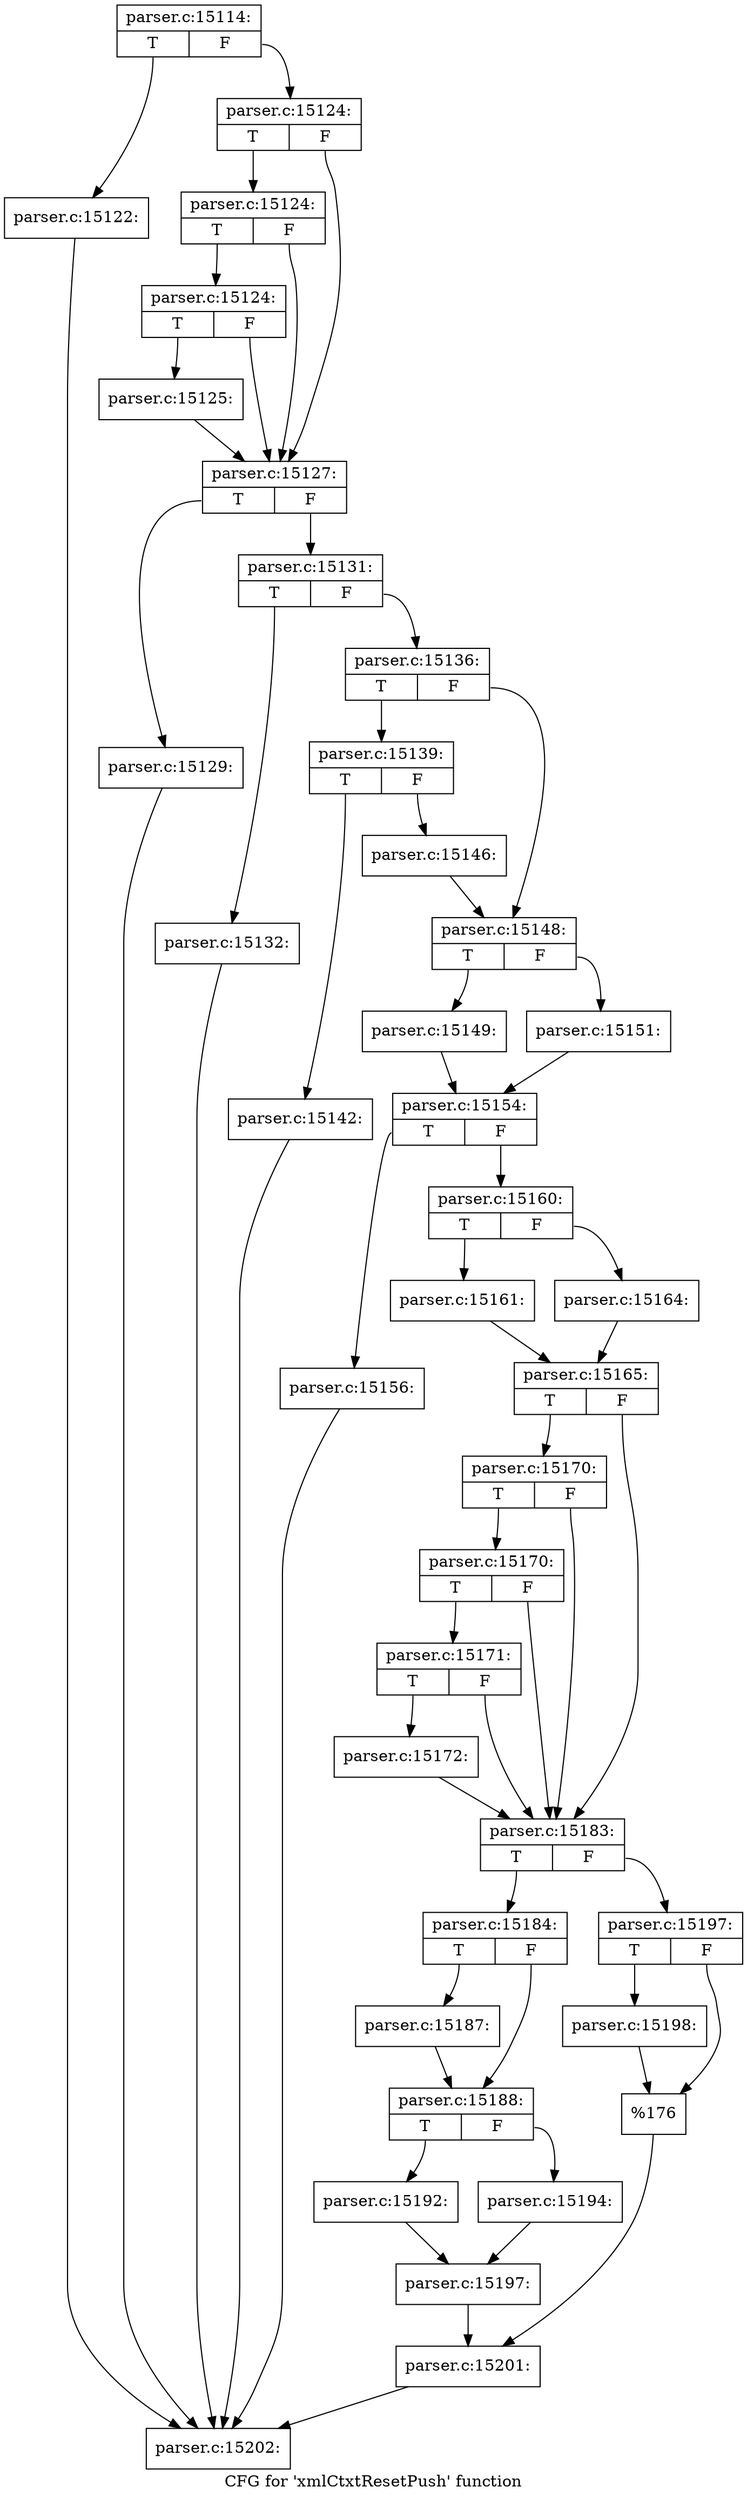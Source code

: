 digraph "CFG for 'xmlCtxtResetPush' function" {
	label="CFG for 'xmlCtxtResetPush' function";

	Node0x5fb1340 [shape=record,label="{parser.c:15114:|{<s0>T|<s1>F}}"];
	Node0x5fb1340:s0 -> Node0x5fb3b60;
	Node0x5fb1340:s1 -> Node0x5fb3bb0;
	Node0x5fb3b60 [shape=record,label="{parser.c:15122:}"];
	Node0x5fb3b60 -> Node0x5b8e960;
	Node0x5fb3bb0 [shape=record,label="{parser.c:15124:|{<s0>T|<s1>F}}"];
	Node0x5fb3bb0:s0 -> Node0x5fb4160;
	Node0x5fb3bb0:s1 -> Node0x5fb4090;
	Node0x5fb4160 [shape=record,label="{parser.c:15124:|{<s0>T|<s1>F}}"];
	Node0x5fb4160:s0 -> Node0x5fb40e0;
	Node0x5fb4160:s1 -> Node0x5fb4090;
	Node0x5fb40e0 [shape=record,label="{parser.c:15124:|{<s0>T|<s1>F}}"];
	Node0x5fb40e0:s0 -> Node0x5fb4040;
	Node0x5fb40e0:s1 -> Node0x5fb4090;
	Node0x5fb4040 [shape=record,label="{parser.c:15125:}"];
	Node0x5fb4040 -> Node0x5fb4090;
	Node0x5fb4090 [shape=record,label="{parser.c:15127:|{<s0>T|<s1>F}}"];
	Node0x5fb4090:s0 -> Node0x5fb4e70;
	Node0x5fb4090:s1 -> Node0x5fb4ec0;
	Node0x5fb4e70 [shape=record,label="{parser.c:15129:}"];
	Node0x5fb4e70 -> Node0x5b8e960;
	Node0x5fb4ec0 [shape=record,label="{parser.c:15131:|{<s0>T|<s1>F}}"];
	Node0x5fb4ec0:s0 -> Node0x5fb5350;
	Node0x5fb4ec0:s1 -> Node0x5fb53a0;
	Node0x5fb5350 [shape=record,label="{parser.c:15132:}"];
	Node0x5fb5350 -> Node0x5b8e960;
	Node0x5fb53a0 [shape=record,label="{parser.c:15136:|{<s0>T|<s1>F}}"];
	Node0x5fb53a0:s0 -> Node0x5fb5ba0;
	Node0x5fb53a0:s1 -> Node0x5fb5bf0;
	Node0x5fb5ba0 [shape=record,label="{parser.c:15139:|{<s0>T|<s1>F}}"];
	Node0x5fb5ba0:s0 -> Node0x5fb6820;
	Node0x5fb5ba0:s1 -> Node0x5fb6870;
	Node0x5fb6820 [shape=record,label="{parser.c:15142:}"];
	Node0x5fb6820 -> Node0x5b8e960;
	Node0x5fb6870 [shape=record,label="{parser.c:15146:}"];
	Node0x5fb6870 -> Node0x5fb5bf0;
	Node0x5fb5bf0 [shape=record,label="{parser.c:15148:|{<s0>T|<s1>F}}"];
	Node0x5fb5bf0:s0 -> Node0x5fb72d0;
	Node0x5fb5bf0:s1 -> Node0x5fb7370;
	Node0x5fb72d0 [shape=record,label="{parser.c:15149:}"];
	Node0x5fb72d0 -> Node0x5fb7320;
	Node0x5fb7370 [shape=record,label="{parser.c:15151:}"];
	Node0x5fb7370 -> Node0x5fb7320;
	Node0x5fb7320 [shape=record,label="{parser.c:15154:|{<s0>T|<s1>F}}"];
	Node0x5fb7320:s0 -> Node0x5fb80c0;
	Node0x5fb7320:s1 -> Node0x5fb8110;
	Node0x5fb80c0 [shape=record,label="{parser.c:15156:}"];
	Node0x5fb80c0 -> Node0x5b8e960;
	Node0x5fb8110 [shape=record,label="{parser.c:15160:|{<s0>T|<s1>F}}"];
	Node0x5fb8110:s0 -> Node0x5fb87c0;
	Node0x5fb8110:s1 -> Node0x5fb8860;
	Node0x5fb87c0 [shape=record,label="{parser.c:15161:}"];
	Node0x5fb87c0 -> Node0x5fb8810;
	Node0x5fb8860 [shape=record,label="{parser.c:15164:}"];
	Node0x5fb8860 -> Node0x5fb8810;
	Node0x5fb8810 [shape=record,label="{parser.c:15165:|{<s0>T|<s1>F}}"];
	Node0x5fb8810:s0 -> Node0x5fb9b90;
	Node0x5fb8810:s1 -> Node0x5fb9a40;
	Node0x5fb9b90 [shape=record,label="{parser.c:15170:|{<s0>T|<s1>F}}"];
	Node0x5fb9b90:s0 -> Node0x5fb9b10;
	Node0x5fb9b90:s1 -> Node0x5fb9a40;
	Node0x5fb9b10 [shape=record,label="{parser.c:15170:|{<s0>T|<s1>F}}"];
	Node0x5fb9b10:s0 -> Node0x5fb9a90;
	Node0x5fb9b10:s1 -> Node0x5fb9a40;
	Node0x5fb9a90 [shape=record,label="{parser.c:15171:|{<s0>T|<s1>F}}"];
	Node0x5fb9a90:s0 -> Node0x5fb99f0;
	Node0x5fb9a90:s1 -> Node0x5fb9a40;
	Node0x5fb99f0 [shape=record,label="{parser.c:15172:}"];
	Node0x5fb99f0 -> Node0x5fb9a40;
	Node0x5fb9a40 [shape=record,label="{parser.c:15183:|{<s0>T|<s1>F}}"];
	Node0x5fb9a40:s0 -> Node0x5fbcb70;
	Node0x5fb9a40:s1 -> Node0x5fbcc10;
	Node0x5fbcb70 [shape=record,label="{parser.c:15184:|{<s0>T|<s1>F}}"];
	Node0x5fbcb70:s0 -> Node0x5fbd2a0;
	Node0x5fbcb70:s1 -> Node0x5fbd2f0;
	Node0x5fbd2a0 [shape=record,label="{parser.c:15187:}"];
	Node0x5fbd2a0 -> Node0x5fbd2f0;
	Node0x5fbd2f0 [shape=record,label="{parser.c:15188:|{<s0>T|<s1>F}}"];
	Node0x5fbd2f0:s0 -> Node0x5fbe010;
	Node0x5fbd2f0:s1 -> Node0x5fbe0b0;
	Node0x5fbe010 [shape=record,label="{parser.c:15192:}"];
	Node0x5fbe010 -> Node0x5fbe060;
	Node0x5fbe0b0 [shape=record,label="{parser.c:15194:}"];
	Node0x5fbe0b0 -> Node0x5fbe060;
	Node0x5fbe060 [shape=record,label="{parser.c:15197:}"];
	Node0x5fbe060 -> Node0x5fbcbc0;
	Node0x5fbcc10 [shape=record,label="{parser.c:15197:|{<s0>T|<s1>F}}"];
	Node0x5fbcc10:s0 -> Node0x5fbec10;
	Node0x5fbcc10:s1 -> Node0x5fbec60;
	Node0x5fbec10 [shape=record,label="{parser.c:15198:}"];
	Node0x5fbec10 -> Node0x5fbec60;
	Node0x5fbec60 [shape=record,label="{%176}"];
	Node0x5fbec60 -> Node0x5fbcbc0;
	Node0x5fbcbc0 [shape=record,label="{parser.c:15201:}"];
	Node0x5fbcbc0 -> Node0x5b8e960;
	Node0x5b8e960 [shape=record,label="{parser.c:15202:}"];
}
